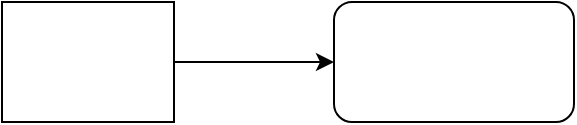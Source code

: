 <mxfile version="15.9.6" type="github">
  <diagram id="k1MyGi4MArmq5rG3Gd4M" name="第 1 页">
    <mxGraphModel dx="1550" dy="867" grid="1" gridSize="10" guides="1" tooltips="1" connect="1" arrows="1" fold="1" page="1" pageScale="1" pageWidth="827" pageHeight="1169" math="0" shadow="0">
      <root>
        <mxCell id="0" />
        <mxCell id="1" parent="0" />
        <mxCell id="WGUut_tcVMh0xcZjMTDo-3" style="edgeStyle=orthogonalEdgeStyle;rounded=0;orthogonalLoop=1;jettySize=auto;html=1;entryX=0;entryY=0.5;entryDx=0;entryDy=0;" edge="1" parent="1" source="WGUut_tcVMh0xcZjMTDo-1" target="WGUut_tcVMh0xcZjMTDo-2">
          <mxGeometry relative="1" as="geometry" />
        </mxCell>
        <mxCell id="WGUut_tcVMh0xcZjMTDo-1" value="" style="rounded=0;whiteSpace=wrap;html=1;" vertex="1" parent="1">
          <mxGeometry x="294" y="190" width="86" height="60" as="geometry" />
        </mxCell>
        <mxCell id="WGUut_tcVMh0xcZjMTDo-2" value="" style="rounded=1;whiteSpace=wrap;html=1;" vertex="1" parent="1">
          <mxGeometry x="460" y="190" width="120" height="60" as="geometry" />
        </mxCell>
      </root>
    </mxGraphModel>
  </diagram>
</mxfile>
